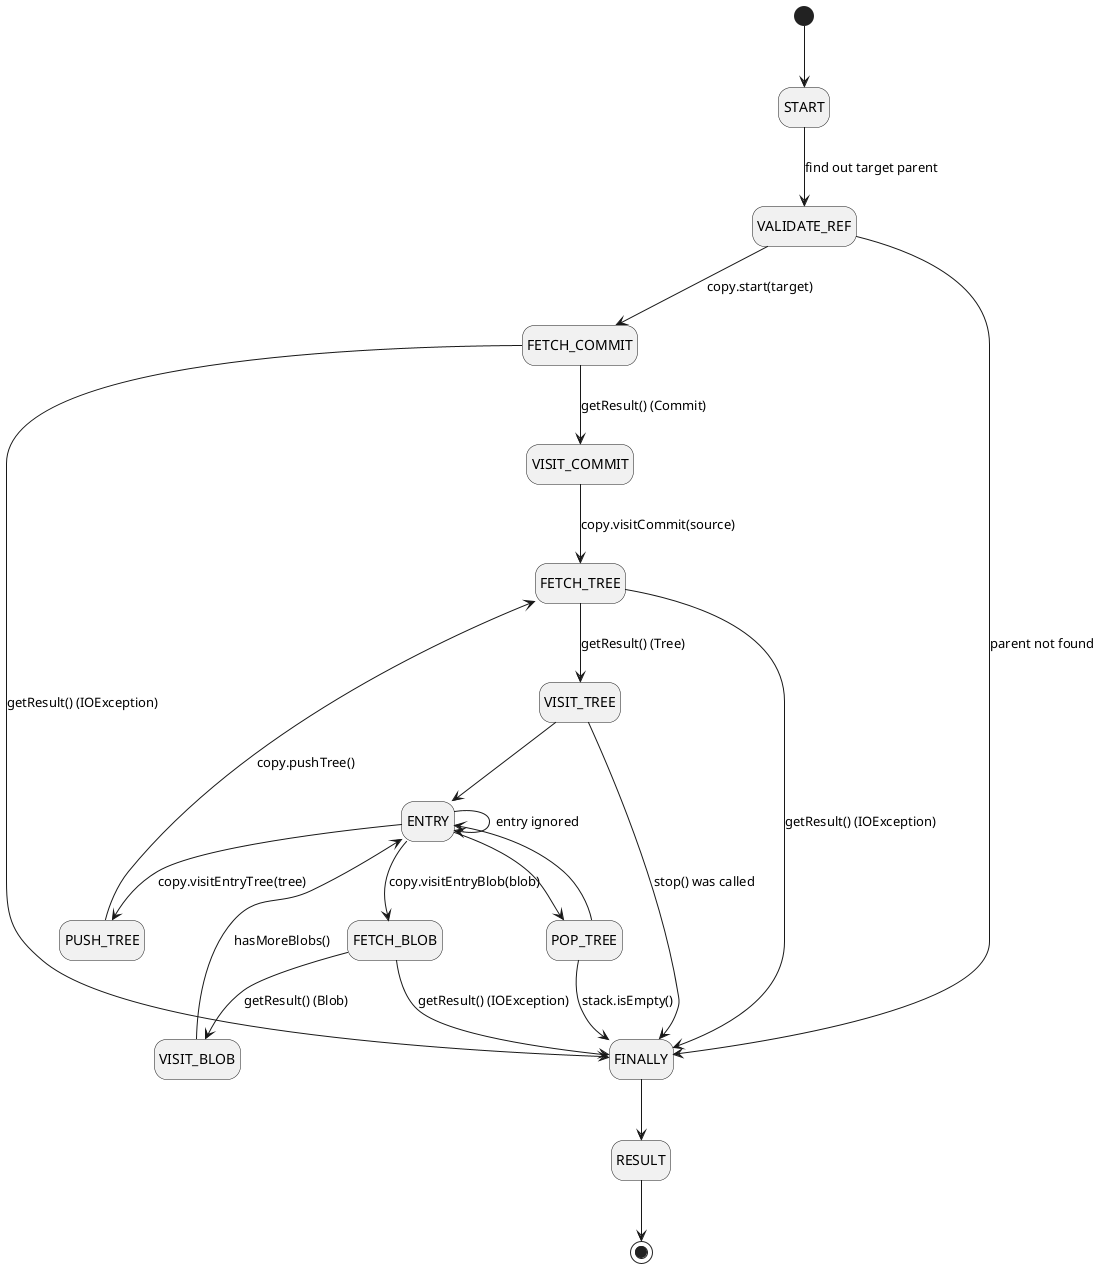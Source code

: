 '
' Copyright (C) 2020-2022 Objectos Software LTDA.
'
' Licensed under the Apache License, Version 2.0 (the "License");
' you may not use this file except in compliance with the License.
' You may obtain a copy of the License at
'
' http://www.apache.org/licenses/LICENSE-2.0
'
' Unless required by applicable law or agreed to in writing, software
' distributed under the License is distributed on an "AS IS" BASIS,
' WITHOUT WARRANTIES OR CONDITIONS OF ANY KIND, either express or implied.
' See the License for the specific language governing permissions and
' limitations under the License.
'

@startuml

hide empty description
skinparam shadowing false

hide empty description
skinparam shadowing false

[*] --> START

ENTRY --> ENTRY : entry ignored
ENTRY --> FETCH_BLOB : copy.visitEntryBlob(blob)
ENTRY --> PUSH_TREE : copy.visitEntryTree(tree)
ENTRY --> POP_TREE

FETCH_BLOB --> FINALLY : getResult() (IOException)
FETCH_BLOB --> VISIT_BLOB : getResult() (Blob)

FETCH_COMMIT --> FINALLY : getResult() (IOException)
FETCH_COMMIT --> VISIT_COMMIT : getResult() (Commit)

FETCH_TREE --> FINALLY : getResult() (IOException)
FETCH_TREE --> VISIT_TREE : getResult() (Tree)

FINALLY --> RESULT

POP_TREE --> ENTRY
POP_TREE --> FINALLY : stack.isEmpty()

PUSH_TREE --> FETCH_TREE : copy.pushTree()

RESULT --> [*]

START --> VALIDATE_REF : find out target parent

VALIDATE_REF --> FETCH_COMMIT : copy.start(target)
VALIDATE_REF --> FINALLY : parent not found

VISIT_BLOB --> ENTRY : hasMoreBlobs()

VISIT_COMMIT --> FETCH_TREE : copy.visitCommit(source)

VISIT_TREE --> ENTRY
VISIT_TREE --> FINALLY : stop() was called

@enduml
